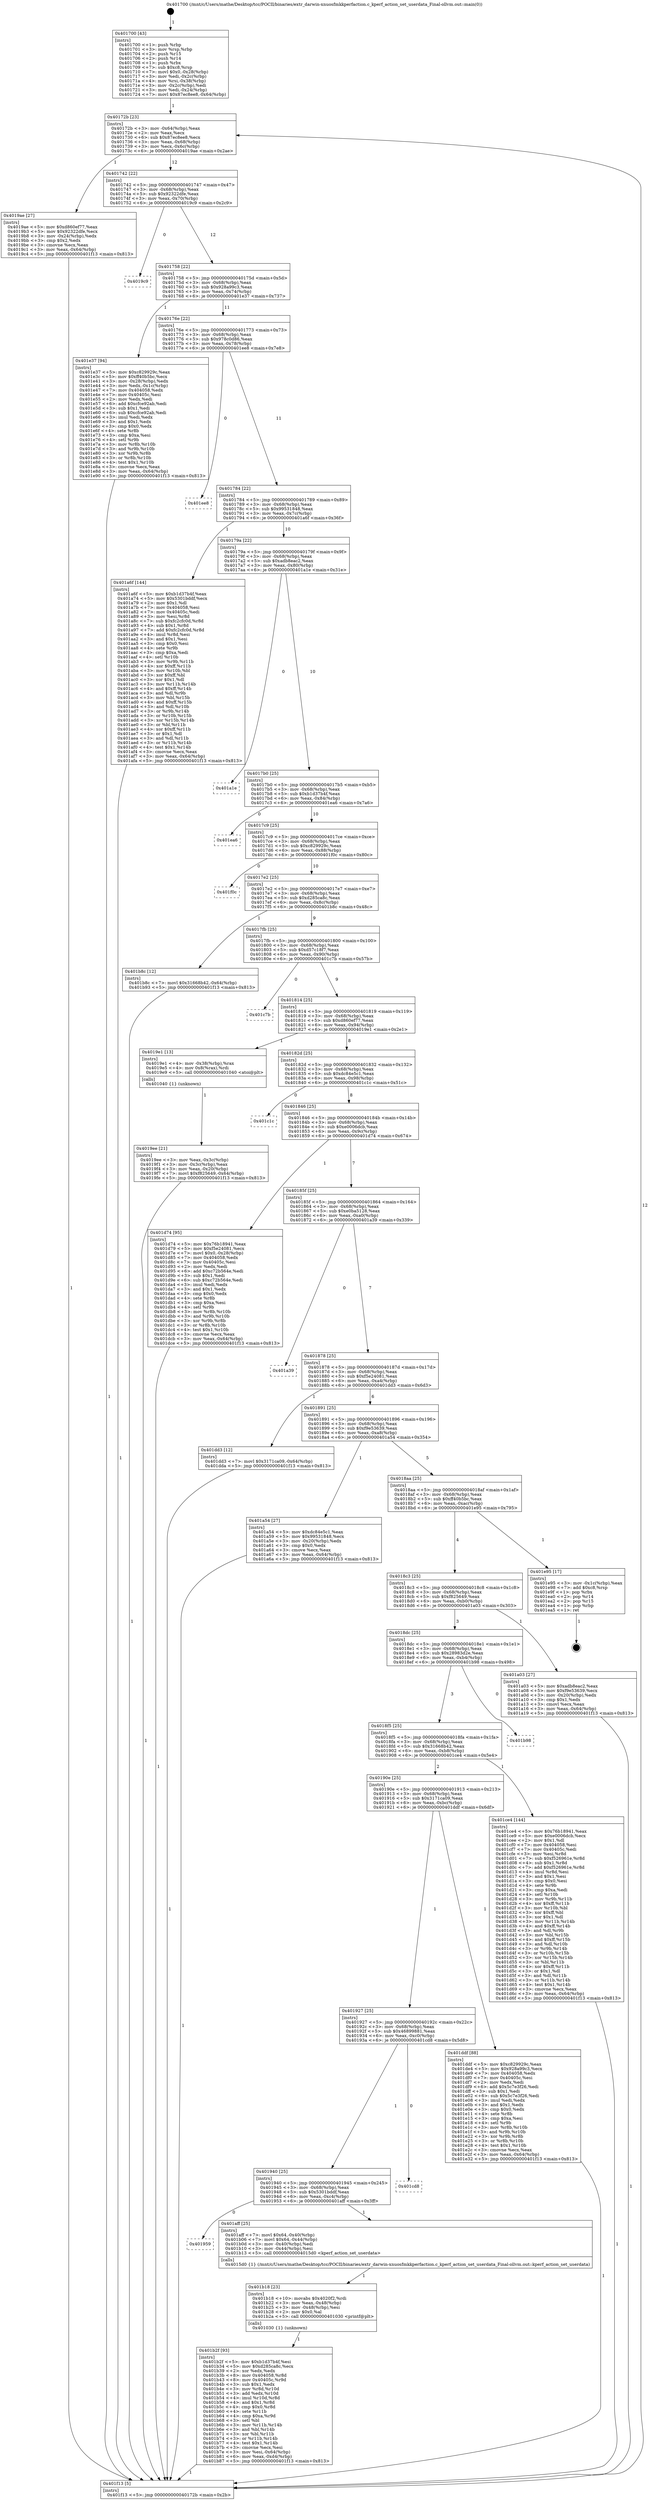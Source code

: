 digraph "0x401700" {
  label = "0x401700 (/mnt/c/Users/mathe/Desktop/tcc/POCII/binaries/extr_darwin-xnuosfmkkperfaction.c_kperf_action_set_userdata_Final-ollvm.out::main(0))"
  labelloc = "t"
  node[shape=record]

  Entry [label="",width=0.3,height=0.3,shape=circle,fillcolor=black,style=filled]
  "0x40172b" [label="{
     0x40172b [23]\l
     | [instrs]\l
     &nbsp;&nbsp;0x40172b \<+3\>: mov -0x64(%rbp),%eax\l
     &nbsp;&nbsp;0x40172e \<+2\>: mov %eax,%ecx\l
     &nbsp;&nbsp;0x401730 \<+6\>: sub $0x87ec8ee8,%ecx\l
     &nbsp;&nbsp;0x401736 \<+3\>: mov %eax,-0x68(%rbp)\l
     &nbsp;&nbsp;0x401739 \<+3\>: mov %ecx,-0x6c(%rbp)\l
     &nbsp;&nbsp;0x40173c \<+6\>: je 00000000004019ae \<main+0x2ae\>\l
  }"]
  "0x4019ae" [label="{
     0x4019ae [27]\l
     | [instrs]\l
     &nbsp;&nbsp;0x4019ae \<+5\>: mov $0xd860ef77,%eax\l
     &nbsp;&nbsp;0x4019b3 \<+5\>: mov $0x92322dfe,%ecx\l
     &nbsp;&nbsp;0x4019b8 \<+3\>: mov -0x24(%rbp),%edx\l
     &nbsp;&nbsp;0x4019bb \<+3\>: cmp $0x2,%edx\l
     &nbsp;&nbsp;0x4019be \<+3\>: cmovne %ecx,%eax\l
     &nbsp;&nbsp;0x4019c1 \<+3\>: mov %eax,-0x64(%rbp)\l
     &nbsp;&nbsp;0x4019c4 \<+5\>: jmp 0000000000401f13 \<main+0x813\>\l
  }"]
  "0x401742" [label="{
     0x401742 [22]\l
     | [instrs]\l
     &nbsp;&nbsp;0x401742 \<+5\>: jmp 0000000000401747 \<main+0x47\>\l
     &nbsp;&nbsp;0x401747 \<+3\>: mov -0x68(%rbp),%eax\l
     &nbsp;&nbsp;0x40174a \<+5\>: sub $0x92322dfe,%eax\l
     &nbsp;&nbsp;0x40174f \<+3\>: mov %eax,-0x70(%rbp)\l
     &nbsp;&nbsp;0x401752 \<+6\>: je 00000000004019c9 \<main+0x2c9\>\l
  }"]
  "0x401f13" [label="{
     0x401f13 [5]\l
     | [instrs]\l
     &nbsp;&nbsp;0x401f13 \<+5\>: jmp 000000000040172b \<main+0x2b\>\l
  }"]
  "0x401700" [label="{
     0x401700 [43]\l
     | [instrs]\l
     &nbsp;&nbsp;0x401700 \<+1\>: push %rbp\l
     &nbsp;&nbsp;0x401701 \<+3\>: mov %rsp,%rbp\l
     &nbsp;&nbsp;0x401704 \<+2\>: push %r15\l
     &nbsp;&nbsp;0x401706 \<+2\>: push %r14\l
     &nbsp;&nbsp;0x401708 \<+1\>: push %rbx\l
     &nbsp;&nbsp;0x401709 \<+7\>: sub $0xc8,%rsp\l
     &nbsp;&nbsp;0x401710 \<+7\>: movl $0x0,-0x28(%rbp)\l
     &nbsp;&nbsp;0x401717 \<+3\>: mov %edi,-0x2c(%rbp)\l
     &nbsp;&nbsp;0x40171a \<+4\>: mov %rsi,-0x38(%rbp)\l
     &nbsp;&nbsp;0x40171e \<+3\>: mov -0x2c(%rbp),%edi\l
     &nbsp;&nbsp;0x401721 \<+3\>: mov %edi,-0x24(%rbp)\l
     &nbsp;&nbsp;0x401724 \<+7\>: movl $0x87ec8ee8,-0x64(%rbp)\l
  }"]
  Exit [label="",width=0.3,height=0.3,shape=circle,fillcolor=black,style=filled,peripheries=2]
  "0x4019c9" [label="{
     0x4019c9\l
  }", style=dashed]
  "0x401758" [label="{
     0x401758 [22]\l
     | [instrs]\l
     &nbsp;&nbsp;0x401758 \<+5\>: jmp 000000000040175d \<main+0x5d\>\l
     &nbsp;&nbsp;0x40175d \<+3\>: mov -0x68(%rbp),%eax\l
     &nbsp;&nbsp;0x401760 \<+5\>: sub $0x928a99c3,%eax\l
     &nbsp;&nbsp;0x401765 \<+3\>: mov %eax,-0x74(%rbp)\l
     &nbsp;&nbsp;0x401768 \<+6\>: je 0000000000401e37 \<main+0x737\>\l
  }"]
  "0x401b2f" [label="{
     0x401b2f [93]\l
     | [instrs]\l
     &nbsp;&nbsp;0x401b2f \<+5\>: mov $0xb1d37b4f,%esi\l
     &nbsp;&nbsp;0x401b34 \<+5\>: mov $0xd285ca8c,%ecx\l
     &nbsp;&nbsp;0x401b39 \<+2\>: xor %edx,%edx\l
     &nbsp;&nbsp;0x401b3b \<+8\>: mov 0x404058,%r8d\l
     &nbsp;&nbsp;0x401b43 \<+8\>: mov 0x40405c,%r9d\l
     &nbsp;&nbsp;0x401b4b \<+3\>: sub $0x1,%edx\l
     &nbsp;&nbsp;0x401b4e \<+3\>: mov %r8d,%r10d\l
     &nbsp;&nbsp;0x401b51 \<+3\>: add %edx,%r10d\l
     &nbsp;&nbsp;0x401b54 \<+4\>: imul %r10d,%r8d\l
     &nbsp;&nbsp;0x401b58 \<+4\>: and $0x1,%r8d\l
     &nbsp;&nbsp;0x401b5c \<+4\>: cmp $0x0,%r8d\l
     &nbsp;&nbsp;0x401b60 \<+4\>: sete %r11b\l
     &nbsp;&nbsp;0x401b64 \<+4\>: cmp $0xa,%r9d\l
     &nbsp;&nbsp;0x401b68 \<+3\>: setl %bl\l
     &nbsp;&nbsp;0x401b6b \<+3\>: mov %r11b,%r14b\l
     &nbsp;&nbsp;0x401b6e \<+3\>: and %bl,%r14b\l
     &nbsp;&nbsp;0x401b71 \<+3\>: xor %bl,%r11b\l
     &nbsp;&nbsp;0x401b74 \<+3\>: or %r11b,%r14b\l
     &nbsp;&nbsp;0x401b77 \<+4\>: test $0x1,%r14b\l
     &nbsp;&nbsp;0x401b7b \<+3\>: cmovne %ecx,%esi\l
     &nbsp;&nbsp;0x401b7e \<+3\>: mov %esi,-0x64(%rbp)\l
     &nbsp;&nbsp;0x401b81 \<+6\>: mov %eax,-0xd4(%rbp)\l
     &nbsp;&nbsp;0x401b87 \<+5\>: jmp 0000000000401f13 \<main+0x813\>\l
  }"]
  "0x401e37" [label="{
     0x401e37 [94]\l
     | [instrs]\l
     &nbsp;&nbsp;0x401e37 \<+5\>: mov $0xc829929c,%eax\l
     &nbsp;&nbsp;0x401e3c \<+5\>: mov $0xff40b5bc,%ecx\l
     &nbsp;&nbsp;0x401e41 \<+3\>: mov -0x28(%rbp),%edx\l
     &nbsp;&nbsp;0x401e44 \<+3\>: mov %edx,-0x1c(%rbp)\l
     &nbsp;&nbsp;0x401e47 \<+7\>: mov 0x404058,%edx\l
     &nbsp;&nbsp;0x401e4e \<+7\>: mov 0x40405c,%esi\l
     &nbsp;&nbsp;0x401e55 \<+2\>: mov %edx,%edi\l
     &nbsp;&nbsp;0x401e57 \<+6\>: add $0xcfce92ab,%edi\l
     &nbsp;&nbsp;0x401e5d \<+3\>: sub $0x1,%edi\l
     &nbsp;&nbsp;0x401e60 \<+6\>: sub $0xcfce92ab,%edi\l
     &nbsp;&nbsp;0x401e66 \<+3\>: imul %edi,%edx\l
     &nbsp;&nbsp;0x401e69 \<+3\>: and $0x1,%edx\l
     &nbsp;&nbsp;0x401e6c \<+3\>: cmp $0x0,%edx\l
     &nbsp;&nbsp;0x401e6f \<+4\>: sete %r8b\l
     &nbsp;&nbsp;0x401e73 \<+3\>: cmp $0xa,%esi\l
     &nbsp;&nbsp;0x401e76 \<+4\>: setl %r9b\l
     &nbsp;&nbsp;0x401e7a \<+3\>: mov %r8b,%r10b\l
     &nbsp;&nbsp;0x401e7d \<+3\>: and %r9b,%r10b\l
     &nbsp;&nbsp;0x401e80 \<+3\>: xor %r9b,%r8b\l
     &nbsp;&nbsp;0x401e83 \<+3\>: or %r8b,%r10b\l
     &nbsp;&nbsp;0x401e86 \<+4\>: test $0x1,%r10b\l
     &nbsp;&nbsp;0x401e8a \<+3\>: cmovne %ecx,%eax\l
     &nbsp;&nbsp;0x401e8d \<+3\>: mov %eax,-0x64(%rbp)\l
     &nbsp;&nbsp;0x401e90 \<+5\>: jmp 0000000000401f13 \<main+0x813\>\l
  }"]
  "0x40176e" [label="{
     0x40176e [22]\l
     | [instrs]\l
     &nbsp;&nbsp;0x40176e \<+5\>: jmp 0000000000401773 \<main+0x73\>\l
     &nbsp;&nbsp;0x401773 \<+3\>: mov -0x68(%rbp),%eax\l
     &nbsp;&nbsp;0x401776 \<+5\>: sub $0x978c0d86,%eax\l
     &nbsp;&nbsp;0x40177b \<+3\>: mov %eax,-0x78(%rbp)\l
     &nbsp;&nbsp;0x40177e \<+6\>: je 0000000000401ee8 \<main+0x7e8\>\l
  }"]
  "0x401b18" [label="{
     0x401b18 [23]\l
     | [instrs]\l
     &nbsp;&nbsp;0x401b18 \<+10\>: movabs $0x4020f2,%rdi\l
     &nbsp;&nbsp;0x401b22 \<+3\>: mov %eax,-0x48(%rbp)\l
     &nbsp;&nbsp;0x401b25 \<+3\>: mov -0x48(%rbp),%esi\l
     &nbsp;&nbsp;0x401b28 \<+2\>: mov $0x0,%al\l
     &nbsp;&nbsp;0x401b2a \<+5\>: call 0000000000401030 \<printf@plt\>\l
     | [calls]\l
     &nbsp;&nbsp;0x401030 \{1\} (unknown)\l
  }"]
  "0x401ee8" [label="{
     0x401ee8\l
  }", style=dashed]
  "0x401784" [label="{
     0x401784 [22]\l
     | [instrs]\l
     &nbsp;&nbsp;0x401784 \<+5\>: jmp 0000000000401789 \<main+0x89\>\l
     &nbsp;&nbsp;0x401789 \<+3\>: mov -0x68(%rbp),%eax\l
     &nbsp;&nbsp;0x40178c \<+5\>: sub $0x99531848,%eax\l
     &nbsp;&nbsp;0x401791 \<+3\>: mov %eax,-0x7c(%rbp)\l
     &nbsp;&nbsp;0x401794 \<+6\>: je 0000000000401a6f \<main+0x36f\>\l
  }"]
  "0x401959" [label="{
     0x401959\l
  }", style=dashed]
  "0x401a6f" [label="{
     0x401a6f [144]\l
     | [instrs]\l
     &nbsp;&nbsp;0x401a6f \<+5\>: mov $0xb1d37b4f,%eax\l
     &nbsp;&nbsp;0x401a74 \<+5\>: mov $0x5301bddf,%ecx\l
     &nbsp;&nbsp;0x401a79 \<+2\>: mov $0x1,%dl\l
     &nbsp;&nbsp;0x401a7b \<+7\>: mov 0x404058,%esi\l
     &nbsp;&nbsp;0x401a82 \<+7\>: mov 0x40405c,%edi\l
     &nbsp;&nbsp;0x401a89 \<+3\>: mov %esi,%r8d\l
     &nbsp;&nbsp;0x401a8c \<+7\>: sub $0xfc2cfc0d,%r8d\l
     &nbsp;&nbsp;0x401a93 \<+4\>: sub $0x1,%r8d\l
     &nbsp;&nbsp;0x401a97 \<+7\>: add $0xfc2cfc0d,%r8d\l
     &nbsp;&nbsp;0x401a9e \<+4\>: imul %r8d,%esi\l
     &nbsp;&nbsp;0x401aa2 \<+3\>: and $0x1,%esi\l
     &nbsp;&nbsp;0x401aa5 \<+3\>: cmp $0x0,%esi\l
     &nbsp;&nbsp;0x401aa8 \<+4\>: sete %r9b\l
     &nbsp;&nbsp;0x401aac \<+3\>: cmp $0xa,%edi\l
     &nbsp;&nbsp;0x401aaf \<+4\>: setl %r10b\l
     &nbsp;&nbsp;0x401ab3 \<+3\>: mov %r9b,%r11b\l
     &nbsp;&nbsp;0x401ab6 \<+4\>: xor $0xff,%r11b\l
     &nbsp;&nbsp;0x401aba \<+3\>: mov %r10b,%bl\l
     &nbsp;&nbsp;0x401abd \<+3\>: xor $0xff,%bl\l
     &nbsp;&nbsp;0x401ac0 \<+3\>: xor $0x1,%dl\l
     &nbsp;&nbsp;0x401ac3 \<+3\>: mov %r11b,%r14b\l
     &nbsp;&nbsp;0x401ac6 \<+4\>: and $0xff,%r14b\l
     &nbsp;&nbsp;0x401aca \<+3\>: and %dl,%r9b\l
     &nbsp;&nbsp;0x401acd \<+3\>: mov %bl,%r15b\l
     &nbsp;&nbsp;0x401ad0 \<+4\>: and $0xff,%r15b\l
     &nbsp;&nbsp;0x401ad4 \<+3\>: and %dl,%r10b\l
     &nbsp;&nbsp;0x401ad7 \<+3\>: or %r9b,%r14b\l
     &nbsp;&nbsp;0x401ada \<+3\>: or %r10b,%r15b\l
     &nbsp;&nbsp;0x401add \<+3\>: xor %r15b,%r14b\l
     &nbsp;&nbsp;0x401ae0 \<+3\>: or %bl,%r11b\l
     &nbsp;&nbsp;0x401ae3 \<+4\>: xor $0xff,%r11b\l
     &nbsp;&nbsp;0x401ae7 \<+3\>: or $0x1,%dl\l
     &nbsp;&nbsp;0x401aea \<+3\>: and %dl,%r11b\l
     &nbsp;&nbsp;0x401aed \<+3\>: or %r11b,%r14b\l
     &nbsp;&nbsp;0x401af0 \<+4\>: test $0x1,%r14b\l
     &nbsp;&nbsp;0x401af4 \<+3\>: cmovne %ecx,%eax\l
     &nbsp;&nbsp;0x401af7 \<+3\>: mov %eax,-0x64(%rbp)\l
     &nbsp;&nbsp;0x401afa \<+5\>: jmp 0000000000401f13 \<main+0x813\>\l
  }"]
  "0x40179a" [label="{
     0x40179a [22]\l
     | [instrs]\l
     &nbsp;&nbsp;0x40179a \<+5\>: jmp 000000000040179f \<main+0x9f\>\l
     &nbsp;&nbsp;0x40179f \<+3\>: mov -0x68(%rbp),%eax\l
     &nbsp;&nbsp;0x4017a2 \<+5\>: sub $0xadb8eac2,%eax\l
     &nbsp;&nbsp;0x4017a7 \<+3\>: mov %eax,-0x80(%rbp)\l
     &nbsp;&nbsp;0x4017aa \<+6\>: je 0000000000401a1e \<main+0x31e\>\l
  }"]
  "0x401aff" [label="{
     0x401aff [25]\l
     | [instrs]\l
     &nbsp;&nbsp;0x401aff \<+7\>: movl $0x64,-0x40(%rbp)\l
     &nbsp;&nbsp;0x401b06 \<+7\>: movl $0x64,-0x44(%rbp)\l
     &nbsp;&nbsp;0x401b0d \<+3\>: mov -0x40(%rbp),%edi\l
     &nbsp;&nbsp;0x401b10 \<+3\>: mov -0x44(%rbp),%esi\l
     &nbsp;&nbsp;0x401b13 \<+5\>: call 00000000004015d0 \<kperf_action_set_userdata\>\l
     | [calls]\l
     &nbsp;&nbsp;0x4015d0 \{1\} (/mnt/c/Users/mathe/Desktop/tcc/POCII/binaries/extr_darwin-xnuosfmkkperfaction.c_kperf_action_set_userdata_Final-ollvm.out::kperf_action_set_userdata)\l
  }"]
  "0x401a1e" [label="{
     0x401a1e\l
  }", style=dashed]
  "0x4017b0" [label="{
     0x4017b0 [25]\l
     | [instrs]\l
     &nbsp;&nbsp;0x4017b0 \<+5\>: jmp 00000000004017b5 \<main+0xb5\>\l
     &nbsp;&nbsp;0x4017b5 \<+3\>: mov -0x68(%rbp),%eax\l
     &nbsp;&nbsp;0x4017b8 \<+5\>: sub $0xb1d37b4f,%eax\l
     &nbsp;&nbsp;0x4017bd \<+6\>: mov %eax,-0x84(%rbp)\l
     &nbsp;&nbsp;0x4017c3 \<+6\>: je 0000000000401ea6 \<main+0x7a6\>\l
  }"]
  "0x401940" [label="{
     0x401940 [25]\l
     | [instrs]\l
     &nbsp;&nbsp;0x401940 \<+5\>: jmp 0000000000401945 \<main+0x245\>\l
     &nbsp;&nbsp;0x401945 \<+3\>: mov -0x68(%rbp),%eax\l
     &nbsp;&nbsp;0x401948 \<+5\>: sub $0x5301bddf,%eax\l
     &nbsp;&nbsp;0x40194d \<+6\>: mov %eax,-0xc4(%rbp)\l
     &nbsp;&nbsp;0x401953 \<+6\>: je 0000000000401aff \<main+0x3ff\>\l
  }"]
  "0x401ea6" [label="{
     0x401ea6\l
  }", style=dashed]
  "0x4017c9" [label="{
     0x4017c9 [25]\l
     | [instrs]\l
     &nbsp;&nbsp;0x4017c9 \<+5\>: jmp 00000000004017ce \<main+0xce\>\l
     &nbsp;&nbsp;0x4017ce \<+3\>: mov -0x68(%rbp),%eax\l
     &nbsp;&nbsp;0x4017d1 \<+5\>: sub $0xc829929c,%eax\l
     &nbsp;&nbsp;0x4017d6 \<+6\>: mov %eax,-0x88(%rbp)\l
     &nbsp;&nbsp;0x4017dc \<+6\>: je 0000000000401f0c \<main+0x80c\>\l
  }"]
  "0x401cd8" [label="{
     0x401cd8\l
  }", style=dashed]
  "0x401f0c" [label="{
     0x401f0c\l
  }", style=dashed]
  "0x4017e2" [label="{
     0x4017e2 [25]\l
     | [instrs]\l
     &nbsp;&nbsp;0x4017e2 \<+5\>: jmp 00000000004017e7 \<main+0xe7\>\l
     &nbsp;&nbsp;0x4017e7 \<+3\>: mov -0x68(%rbp),%eax\l
     &nbsp;&nbsp;0x4017ea \<+5\>: sub $0xd285ca8c,%eax\l
     &nbsp;&nbsp;0x4017ef \<+6\>: mov %eax,-0x8c(%rbp)\l
     &nbsp;&nbsp;0x4017f5 \<+6\>: je 0000000000401b8c \<main+0x48c\>\l
  }"]
  "0x401927" [label="{
     0x401927 [25]\l
     | [instrs]\l
     &nbsp;&nbsp;0x401927 \<+5\>: jmp 000000000040192c \<main+0x22c\>\l
     &nbsp;&nbsp;0x40192c \<+3\>: mov -0x68(%rbp),%eax\l
     &nbsp;&nbsp;0x40192f \<+5\>: sub $0x46899881,%eax\l
     &nbsp;&nbsp;0x401934 \<+6\>: mov %eax,-0xc0(%rbp)\l
     &nbsp;&nbsp;0x40193a \<+6\>: je 0000000000401cd8 \<main+0x5d8\>\l
  }"]
  "0x401b8c" [label="{
     0x401b8c [12]\l
     | [instrs]\l
     &nbsp;&nbsp;0x401b8c \<+7\>: movl $0x31668b42,-0x64(%rbp)\l
     &nbsp;&nbsp;0x401b93 \<+5\>: jmp 0000000000401f13 \<main+0x813\>\l
  }"]
  "0x4017fb" [label="{
     0x4017fb [25]\l
     | [instrs]\l
     &nbsp;&nbsp;0x4017fb \<+5\>: jmp 0000000000401800 \<main+0x100\>\l
     &nbsp;&nbsp;0x401800 \<+3\>: mov -0x68(%rbp),%eax\l
     &nbsp;&nbsp;0x401803 \<+5\>: sub $0xd57c18f7,%eax\l
     &nbsp;&nbsp;0x401808 \<+6\>: mov %eax,-0x90(%rbp)\l
     &nbsp;&nbsp;0x40180e \<+6\>: je 0000000000401c7b \<main+0x57b\>\l
  }"]
  "0x401ddf" [label="{
     0x401ddf [88]\l
     | [instrs]\l
     &nbsp;&nbsp;0x401ddf \<+5\>: mov $0xc829929c,%eax\l
     &nbsp;&nbsp;0x401de4 \<+5\>: mov $0x928a99c3,%ecx\l
     &nbsp;&nbsp;0x401de9 \<+7\>: mov 0x404058,%edx\l
     &nbsp;&nbsp;0x401df0 \<+7\>: mov 0x40405c,%esi\l
     &nbsp;&nbsp;0x401df7 \<+2\>: mov %edx,%edi\l
     &nbsp;&nbsp;0x401df9 \<+6\>: add $0x5c7e3f26,%edi\l
     &nbsp;&nbsp;0x401dff \<+3\>: sub $0x1,%edi\l
     &nbsp;&nbsp;0x401e02 \<+6\>: sub $0x5c7e3f26,%edi\l
     &nbsp;&nbsp;0x401e08 \<+3\>: imul %edi,%edx\l
     &nbsp;&nbsp;0x401e0b \<+3\>: and $0x1,%edx\l
     &nbsp;&nbsp;0x401e0e \<+3\>: cmp $0x0,%edx\l
     &nbsp;&nbsp;0x401e11 \<+4\>: sete %r8b\l
     &nbsp;&nbsp;0x401e15 \<+3\>: cmp $0xa,%esi\l
     &nbsp;&nbsp;0x401e18 \<+4\>: setl %r9b\l
     &nbsp;&nbsp;0x401e1c \<+3\>: mov %r8b,%r10b\l
     &nbsp;&nbsp;0x401e1f \<+3\>: and %r9b,%r10b\l
     &nbsp;&nbsp;0x401e22 \<+3\>: xor %r9b,%r8b\l
     &nbsp;&nbsp;0x401e25 \<+3\>: or %r8b,%r10b\l
     &nbsp;&nbsp;0x401e28 \<+4\>: test $0x1,%r10b\l
     &nbsp;&nbsp;0x401e2c \<+3\>: cmovne %ecx,%eax\l
     &nbsp;&nbsp;0x401e2f \<+3\>: mov %eax,-0x64(%rbp)\l
     &nbsp;&nbsp;0x401e32 \<+5\>: jmp 0000000000401f13 \<main+0x813\>\l
  }"]
  "0x401c7b" [label="{
     0x401c7b\l
  }", style=dashed]
  "0x401814" [label="{
     0x401814 [25]\l
     | [instrs]\l
     &nbsp;&nbsp;0x401814 \<+5\>: jmp 0000000000401819 \<main+0x119\>\l
     &nbsp;&nbsp;0x401819 \<+3\>: mov -0x68(%rbp),%eax\l
     &nbsp;&nbsp;0x40181c \<+5\>: sub $0xd860ef77,%eax\l
     &nbsp;&nbsp;0x401821 \<+6\>: mov %eax,-0x94(%rbp)\l
     &nbsp;&nbsp;0x401827 \<+6\>: je 00000000004019e1 \<main+0x2e1\>\l
  }"]
  "0x40190e" [label="{
     0x40190e [25]\l
     | [instrs]\l
     &nbsp;&nbsp;0x40190e \<+5\>: jmp 0000000000401913 \<main+0x213\>\l
     &nbsp;&nbsp;0x401913 \<+3\>: mov -0x68(%rbp),%eax\l
     &nbsp;&nbsp;0x401916 \<+5\>: sub $0x3171ca09,%eax\l
     &nbsp;&nbsp;0x40191b \<+6\>: mov %eax,-0xbc(%rbp)\l
     &nbsp;&nbsp;0x401921 \<+6\>: je 0000000000401ddf \<main+0x6df\>\l
  }"]
  "0x4019e1" [label="{
     0x4019e1 [13]\l
     | [instrs]\l
     &nbsp;&nbsp;0x4019e1 \<+4\>: mov -0x38(%rbp),%rax\l
     &nbsp;&nbsp;0x4019e5 \<+4\>: mov 0x8(%rax),%rdi\l
     &nbsp;&nbsp;0x4019e9 \<+5\>: call 0000000000401040 \<atoi@plt\>\l
     | [calls]\l
     &nbsp;&nbsp;0x401040 \{1\} (unknown)\l
  }"]
  "0x40182d" [label="{
     0x40182d [25]\l
     | [instrs]\l
     &nbsp;&nbsp;0x40182d \<+5\>: jmp 0000000000401832 \<main+0x132\>\l
     &nbsp;&nbsp;0x401832 \<+3\>: mov -0x68(%rbp),%eax\l
     &nbsp;&nbsp;0x401835 \<+5\>: sub $0xdc84e5c1,%eax\l
     &nbsp;&nbsp;0x40183a \<+6\>: mov %eax,-0x98(%rbp)\l
     &nbsp;&nbsp;0x401840 \<+6\>: je 0000000000401c1c \<main+0x51c\>\l
  }"]
  "0x4019ee" [label="{
     0x4019ee [21]\l
     | [instrs]\l
     &nbsp;&nbsp;0x4019ee \<+3\>: mov %eax,-0x3c(%rbp)\l
     &nbsp;&nbsp;0x4019f1 \<+3\>: mov -0x3c(%rbp),%eax\l
     &nbsp;&nbsp;0x4019f4 \<+3\>: mov %eax,-0x20(%rbp)\l
     &nbsp;&nbsp;0x4019f7 \<+7\>: movl $0xf825649,-0x64(%rbp)\l
     &nbsp;&nbsp;0x4019fe \<+5\>: jmp 0000000000401f13 \<main+0x813\>\l
  }"]
  "0x401ce4" [label="{
     0x401ce4 [144]\l
     | [instrs]\l
     &nbsp;&nbsp;0x401ce4 \<+5\>: mov $0x76b18941,%eax\l
     &nbsp;&nbsp;0x401ce9 \<+5\>: mov $0xe0006dcb,%ecx\l
     &nbsp;&nbsp;0x401cee \<+2\>: mov $0x1,%dl\l
     &nbsp;&nbsp;0x401cf0 \<+7\>: mov 0x404058,%esi\l
     &nbsp;&nbsp;0x401cf7 \<+7\>: mov 0x40405c,%edi\l
     &nbsp;&nbsp;0x401cfe \<+3\>: mov %esi,%r8d\l
     &nbsp;&nbsp;0x401d01 \<+7\>: sub $0xf526961e,%r8d\l
     &nbsp;&nbsp;0x401d08 \<+4\>: sub $0x1,%r8d\l
     &nbsp;&nbsp;0x401d0c \<+7\>: add $0xf526961e,%r8d\l
     &nbsp;&nbsp;0x401d13 \<+4\>: imul %r8d,%esi\l
     &nbsp;&nbsp;0x401d17 \<+3\>: and $0x1,%esi\l
     &nbsp;&nbsp;0x401d1a \<+3\>: cmp $0x0,%esi\l
     &nbsp;&nbsp;0x401d1d \<+4\>: sete %r9b\l
     &nbsp;&nbsp;0x401d21 \<+3\>: cmp $0xa,%edi\l
     &nbsp;&nbsp;0x401d24 \<+4\>: setl %r10b\l
     &nbsp;&nbsp;0x401d28 \<+3\>: mov %r9b,%r11b\l
     &nbsp;&nbsp;0x401d2b \<+4\>: xor $0xff,%r11b\l
     &nbsp;&nbsp;0x401d2f \<+3\>: mov %r10b,%bl\l
     &nbsp;&nbsp;0x401d32 \<+3\>: xor $0xff,%bl\l
     &nbsp;&nbsp;0x401d35 \<+3\>: xor $0x1,%dl\l
     &nbsp;&nbsp;0x401d38 \<+3\>: mov %r11b,%r14b\l
     &nbsp;&nbsp;0x401d3b \<+4\>: and $0xff,%r14b\l
     &nbsp;&nbsp;0x401d3f \<+3\>: and %dl,%r9b\l
     &nbsp;&nbsp;0x401d42 \<+3\>: mov %bl,%r15b\l
     &nbsp;&nbsp;0x401d45 \<+4\>: and $0xff,%r15b\l
     &nbsp;&nbsp;0x401d49 \<+3\>: and %dl,%r10b\l
     &nbsp;&nbsp;0x401d4c \<+3\>: or %r9b,%r14b\l
     &nbsp;&nbsp;0x401d4f \<+3\>: or %r10b,%r15b\l
     &nbsp;&nbsp;0x401d52 \<+3\>: xor %r15b,%r14b\l
     &nbsp;&nbsp;0x401d55 \<+3\>: or %bl,%r11b\l
     &nbsp;&nbsp;0x401d58 \<+4\>: xor $0xff,%r11b\l
     &nbsp;&nbsp;0x401d5c \<+3\>: or $0x1,%dl\l
     &nbsp;&nbsp;0x401d5f \<+3\>: and %dl,%r11b\l
     &nbsp;&nbsp;0x401d62 \<+3\>: or %r11b,%r14b\l
     &nbsp;&nbsp;0x401d65 \<+4\>: test $0x1,%r14b\l
     &nbsp;&nbsp;0x401d69 \<+3\>: cmovne %ecx,%eax\l
     &nbsp;&nbsp;0x401d6c \<+3\>: mov %eax,-0x64(%rbp)\l
     &nbsp;&nbsp;0x401d6f \<+5\>: jmp 0000000000401f13 \<main+0x813\>\l
  }"]
  "0x401c1c" [label="{
     0x401c1c\l
  }", style=dashed]
  "0x401846" [label="{
     0x401846 [25]\l
     | [instrs]\l
     &nbsp;&nbsp;0x401846 \<+5\>: jmp 000000000040184b \<main+0x14b\>\l
     &nbsp;&nbsp;0x40184b \<+3\>: mov -0x68(%rbp),%eax\l
     &nbsp;&nbsp;0x40184e \<+5\>: sub $0xe0006dcb,%eax\l
     &nbsp;&nbsp;0x401853 \<+6\>: mov %eax,-0x9c(%rbp)\l
     &nbsp;&nbsp;0x401859 \<+6\>: je 0000000000401d74 \<main+0x674\>\l
  }"]
  "0x4018f5" [label="{
     0x4018f5 [25]\l
     | [instrs]\l
     &nbsp;&nbsp;0x4018f5 \<+5\>: jmp 00000000004018fa \<main+0x1fa\>\l
     &nbsp;&nbsp;0x4018fa \<+3\>: mov -0x68(%rbp),%eax\l
     &nbsp;&nbsp;0x4018fd \<+5\>: sub $0x31668b42,%eax\l
     &nbsp;&nbsp;0x401902 \<+6\>: mov %eax,-0xb8(%rbp)\l
     &nbsp;&nbsp;0x401908 \<+6\>: je 0000000000401ce4 \<main+0x5e4\>\l
  }"]
  "0x401d74" [label="{
     0x401d74 [95]\l
     | [instrs]\l
     &nbsp;&nbsp;0x401d74 \<+5\>: mov $0x76b18941,%eax\l
     &nbsp;&nbsp;0x401d79 \<+5\>: mov $0xf5e24081,%ecx\l
     &nbsp;&nbsp;0x401d7e \<+7\>: movl $0x0,-0x28(%rbp)\l
     &nbsp;&nbsp;0x401d85 \<+7\>: mov 0x404058,%edx\l
     &nbsp;&nbsp;0x401d8c \<+7\>: mov 0x40405c,%esi\l
     &nbsp;&nbsp;0x401d93 \<+2\>: mov %edx,%edi\l
     &nbsp;&nbsp;0x401d95 \<+6\>: add $0xc72b564e,%edi\l
     &nbsp;&nbsp;0x401d9b \<+3\>: sub $0x1,%edi\l
     &nbsp;&nbsp;0x401d9e \<+6\>: sub $0xc72b564e,%edi\l
     &nbsp;&nbsp;0x401da4 \<+3\>: imul %edi,%edx\l
     &nbsp;&nbsp;0x401da7 \<+3\>: and $0x1,%edx\l
     &nbsp;&nbsp;0x401daa \<+3\>: cmp $0x0,%edx\l
     &nbsp;&nbsp;0x401dad \<+4\>: sete %r8b\l
     &nbsp;&nbsp;0x401db1 \<+3\>: cmp $0xa,%esi\l
     &nbsp;&nbsp;0x401db4 \<+4\>: setl %r9b\l
     &nbsp;&nbsp;0x401db8 \<+3\>: mov %r8b,%r10b\l
     &nbsp;&nbsp;0x401dbb \<+3\>: and %r9b,%r10b\l
     &nbsp;&nbsp;0x401dbe \<+3\>: xor %r9b,%r8b\l
     &nbsp;&nbsp;0x401dc1 \<+3\>: or %r8b,%r10b\l
     &nbsp;&nbsp;0x401dc4 \<+4\>: test $0x1,%r10b\l
     &nbsp;&nbsp;0x401dc8 \<+3\>: cmovne %ecx,%eax\l
     &nbsp;&nbsp;0x401dcb \<+3\>: mov %eax,-0x64(%rbp)\l
     &nbsp;&nbsp;0x401dce \<+5\>: jmp 0000000000401f13 \<main+0x813\>\l
  }"]
  "0x40185f" [label="{
     0x40185f [25]\l
     | [instrs]\l
     &nbsp;&nbsp;0x40185f \<+5\>: jmp 0000000000401864 \<main+0x164\>\l
     &nbsp;&nbsp;0x401864 \<+3\>: mov -0x68(%rbp),%eax\l
     &nbsp;&nbsp;0x401867 \<+5\>: sub $0xe0ba5128,%eax\l
     &nbsp;&nbsp;0x40186c \<+6\>: mov %eax,-0xa0(%rbp)\l
     &nbsp;&nbsp;0x401872 \<+6\>: je 0000000000401a39 \<main+0x339\>\l
  }"]
  "0x401b98" [label="{
     0x401b98\l
  }", style=dashed]
  "0x401a39" [label="{
     0x401a39\l
  }", style=dashed]
  "0x401878" [label="{
     0x401878 [25]\l
     | [instrs]\l
     &nbsp;&nbsp;0x401878 \<+5\>: jmp 000000000040187d \<main+0x17d\>\l
     &nbsp;&nbsp;0x40187d \<+3\>: mov -0x68(%rbp),%eax\l
     &nbsp;&nbsp;0x401880 \<+5\>: sub $0xf5e24081,%eax\l
     &nbsp;&nbsp;0x401885 \<+6\>: mov %eax,-0xa4(%rbp)\l
     &nbsp;&nbsp;0x40188b \<+6\>: je 0000000000401dd3 \<main+0x6d3\>\l
  }"]
  "0x4018dc" [label="{
     0x4018dc [25]\l
     | [instrs]\l
     &nbsp;&nbsp;0x4018dc \<+5\>: jmp 00000000004018e1 \<main+0x1e1\>\l
     &nbsp;&nbsp;0x4018e1 \<+3\>: mov -0x68(%rbp),%eax\l
     &nbsp;&nbsp;0x4018e4 \<+5\>: sub $0x28983d2e,%eax\l
     &nbsp;&nbsp;0x4018e9 \<+6\>: mov %eax,-0xb4(%rbp)\l
     &nbsp;&nbsp;0x4018ef \<+6\>: je 0000000000401b98 \<main+0x498\>\l
  }"]
  "0x401dd3" [label="{
     0x401dd3 [12]\l
     | [instrs]\l
     &nbsp;&nbsp;0x401dd3 \<+7\>: movl $0x3171ca09,-0x64(%rbp)\l
     &nbsp;&nbsp;0x401dda \<+5\>: jmp 0000000000401f13 \<main+0x813\>\l
  }"]
  "0x401891" [label="{
     0x401891 [25]\l
     | [instrs]\l
     &nbsp;&nbsp;0x401891 \<+5\>: jmp 0000000000401896 \<main+0x196\>\l
     &nbsp;&nbsp;0x401896 \<+3\>: mov -0x68(%rbp),%eax\l
     &nbsp;&nbsp;0x401899 \<+5\>: sub $0xf9e53639,%eax\l
     &nbsp;&nbsp;0x40189e \<+6\>: mov %eax,-0xa8(%rbp)\l
     &nbsp;&nbsp;0x4018a4 \<+6\>: je 0000000000401a54 \<main+0x354\>\l
  }"]
  "0x401a03" [label="{
     0x401a03 [27]\l
     | [instrs]\l
     &nbsp;&nbsp;0x401a03 \<+5\>: mov $0xadb8eac2,%eax\l
     &nbsp;&nbsp;0x401a08 \<+5\>: mov $0xf9e53639,%ecx\l
     &nbsp;&nbsp;0x401a0d \<+3\>: mov -0x20(%rbp),%edx\l
     &nbsp;&nbsp;0x401a10 \<+3\>: cmp $0x1,%edx\l
     &nbsp;&nbsp;0x401a13 \<+3\>: cmovl %ecx,%eax\l
     &nbsp;&nbsp;0x401a16 \<+3\>: mov %eax,-0x64(%rbp)\l
     &nbsp;&nbsp;0x401a19 \<+5\>: jmp 0000000000401f13 \<main+0x813\>\l
  }"]
  "0x401a54" [label="{
     0x401a54 [27]\l
     | [instrs]\l
     &nbsp;&nbsp;0x401a54 \<+5\>: mov $0xdc84e5c1,%eax\l
     &nbsp;&nbsp;0x401a59 \<+5\>: mov $0x99531848,%ecx\l
     &nbsp;&nbsp;0x401a5e \<+3\>: mov -0x20(%rbp),%edx\l
     &nbsp;&nbsp;0x401a61 \<+3\>: cmp $0x0,%edx\l
     &nbsp;&nbsp;0x401a64 \<+3\>: cmove %ecx,%eax\l
     &nbsp;&nbsp;0x401a67 \<+3\>: mov %eax,-0x64(%rbp)\l
     &nbsp;&nbsp;0x401a6a \<+5\>: jmp 0000000000401f13 \<main+0x813\>\l
  }"]
  "0x4018aa" [label="{
     0x4018aa [25]\l
     | [instrs]\l
     &nbsp;&nbsp;0x4018aa \<+5\>: jmp 00000000004018af \<main+0x1af\>\l
     &nbsp;&nbsp;0x4018af \<+3\>: mov -0x68(%rbp),%eax\l
     &nbsp;&nbsp;0x4018b2 \<+5\>: sub $0xff40b5bc,%eax\l
     &nbsp;&nbsp;0x4018b7 \<+6\>: mov %eax,-0xac(%rbp)\l
     &nbsp;&nbsp;0x4018bd \<+6\>: je 0000000000401e95 \<main+0x795\>\l
  }"]
  "0x4018c3" [label="{
     0x4018c3 [25]\l
     | [instrs]\l
     &nbsp;&nbsp;0x4018c3 \<+5\>: jmp 00000000004018c8 \<main+0x1c8\>\l
     &nbsp;&nbsp;0x4018c8 \<+3\>: mov -0x68(%rbp),%eax\l
     &nbsp;&nbsp;0x4018cb \<+5\>: sub $0xf825649,%eax\l
     &nbsp;&nbsp;0x4018d0 \<+6\>: mov %eax,-0xb0(%rbp)\l
     &nbsp;&nbsp;0x4018d6 \<+6\>: je 0000000000401a03 \<main+0x303\>\l
  }"]
  "0x401e95" [label="{
     0x401e95 [17]\l
     | [instrs]\l
     &nbsp;&nbsp;0x401e95 \<+3\>: mov -0x1c(%rbp),%eax\l
     &nbsp;&nbsp;0x401e98 \<+7\>: add $0xc8,%rsp\l
     &nbsp;&nbsp;0x401e9f \<+1\>: pop %rbx\l
     &nbsp;&nbsp;0x401ea0 \<+2\>: pop %r14\l
     &nbsp;&nbsp;0x401ea2 \<+2\>: pop %r15\l
     &nbsp;&nbsp;0x401ea4 \<+1\>: pop %rbp\l
     &nbsp;&nbsp;0x401ea5 \<+1\>: ret\l
  }"]
  Entry -> "0x401700" [label=" 1"]
  "0x40172b" -> "0x4019ae" [label=" 1"]
  "0x40172b" -> "0x401742" [label=" 12"]
  "0x4019ae" -> "0x401f13" [label=" 1"]
  "0x401700" -> "0x40172b" [label=" 1"]
  "0x401f13" -> "0x40172b" [label=" 12"]
  "0x401e95" -> Exit [label=" 1"]
  "0x401742" -> "0x4019c9" [label=" 0"]
  "0x401742" -> "0x401758" [label=" 12"]
  "0x401e37" -> "0x401f13" [label=" 1"]
  "0x401758" -> "0x401e37" [label=" 1"]
  "0x401758" -> "0x40176e" [label=" 11"]
  "0x401ddf" -> "0x401f13" [label=" 1"]
  "0x40176e" -> "0x401ee8" [label=" 0"]
  "0x40176e" -> "0x401784" [label=" 11"]
  "0x401dd3" -> "0x401f13" [label=" 1"]
  "0x401784" -> "0x401a6f" [label=" 1"]
  "0x401784" -> "0x40179a" [label=" 10"]
  "0x401d74" -> "0x401f13" [label=" 1"]
  "0x40179a" -> "0x401a1e" [label=" 0"]
  "0x40179a" -> "0x4017b0" [label=" 10"]
  "0x401ce4" -> "0x401f13" [label=" 1"]
  "0x4017b0" -> "0x401ea6" [label=" 0"]
  "0x4017b0" -> "0x4017c9" [label=" 10"]
  "0x401b2f" -> "0x401f13" [label=" 1"]
  "0x4017c9" -> "0x401f0c" [label=" 0"]
  "0x4017c9" -> "0x4017e2" [label=" 10"]
  "0x401b18" -> "0x401b2f" [label=" 1"]
  "0x4017e2" -> "0x401b8c" [label=" 1"]
  "0x4017e2" -> "0x4017fb" [label=" 9"]
  "0x401940" -> "0x401959" [label=" 0"]
  "0x4017fb" -> "0x401c7b" [label=" 0"]
  "0x4017fb" -> "0x401814" [label=" 9"]
  "0x401940" -> "0x401aff" [label=" 1"]
  "0x401814" -> "0x4019e1" [label=" 1"]
  "0x401814" -> "0x40182d" [label=" 8"]
  "0x4019e1" -> "0x4019ee" [label=" 1"]
  "0x4019ee" -> "0x401f13" [label=" 1"]
  "0x401927" -> "0x401940" [label=" 1"]
  "0x40182d" -> "0x401c1c" [label=" 0"]
  "0x40182d" -> "0x401846" [label=" 8"]
  "0x401927" -> "0x401cd8" [label=" 0"]
  "0x401846" -> "0x401d74" [label=" 1"]
  "0x401846" -> "0x40185f" [label=" 7"]
  "0x40190e" -> "0x401927" [label=" 1"]
  "0x40185f" -> "0x401a39" [label=" 0"]
  "0x40185f" -> "0x401878" [label=" 7"]
  "0x40190e" -> "0x401ddf" [label=" 1"]
  "0x401878" -> "0x401dd3" [label=" 1"]
  "0x401878" -> "0x401891" [label=" 6"]
  "0x4018f5" -> "0x40190e" [label=" 2"]
  "0x401891" -> "0x401a54" [label=" 1"]
  "0x401891" -> "0x4018aa" [label=" 5"]
  "0x4018f5" -> "0x401ce4" [label=" 1"]
  "0x4018aa" -> "0x401e95" [label=" 1"]
  "0x4018aa" -> "0x4018c3" [label=" 4"]
  "0x401aff" -> "0x401b18" [label=" 1"]
  "0x4018c3" -> "0x401a03" [label=" 1"]
  "0x4018c3" -> "0x4018dc" [label=" 3"]
  "0x401a03" -> "0x401f13" [label=" 1"]
  "0x401a54" -> "0x401f13" [label=" 1"]
  "0x401a6f" -> "0x401f13" [label=" 1"]
  "0x401b8c" -> "0x401f13" [label=" 1"]
  "0x4018dc" -> "0x401b98" [label=" 0"]
  "0x4018dc" -> "0x4018f5" [label=" 3"]
}
